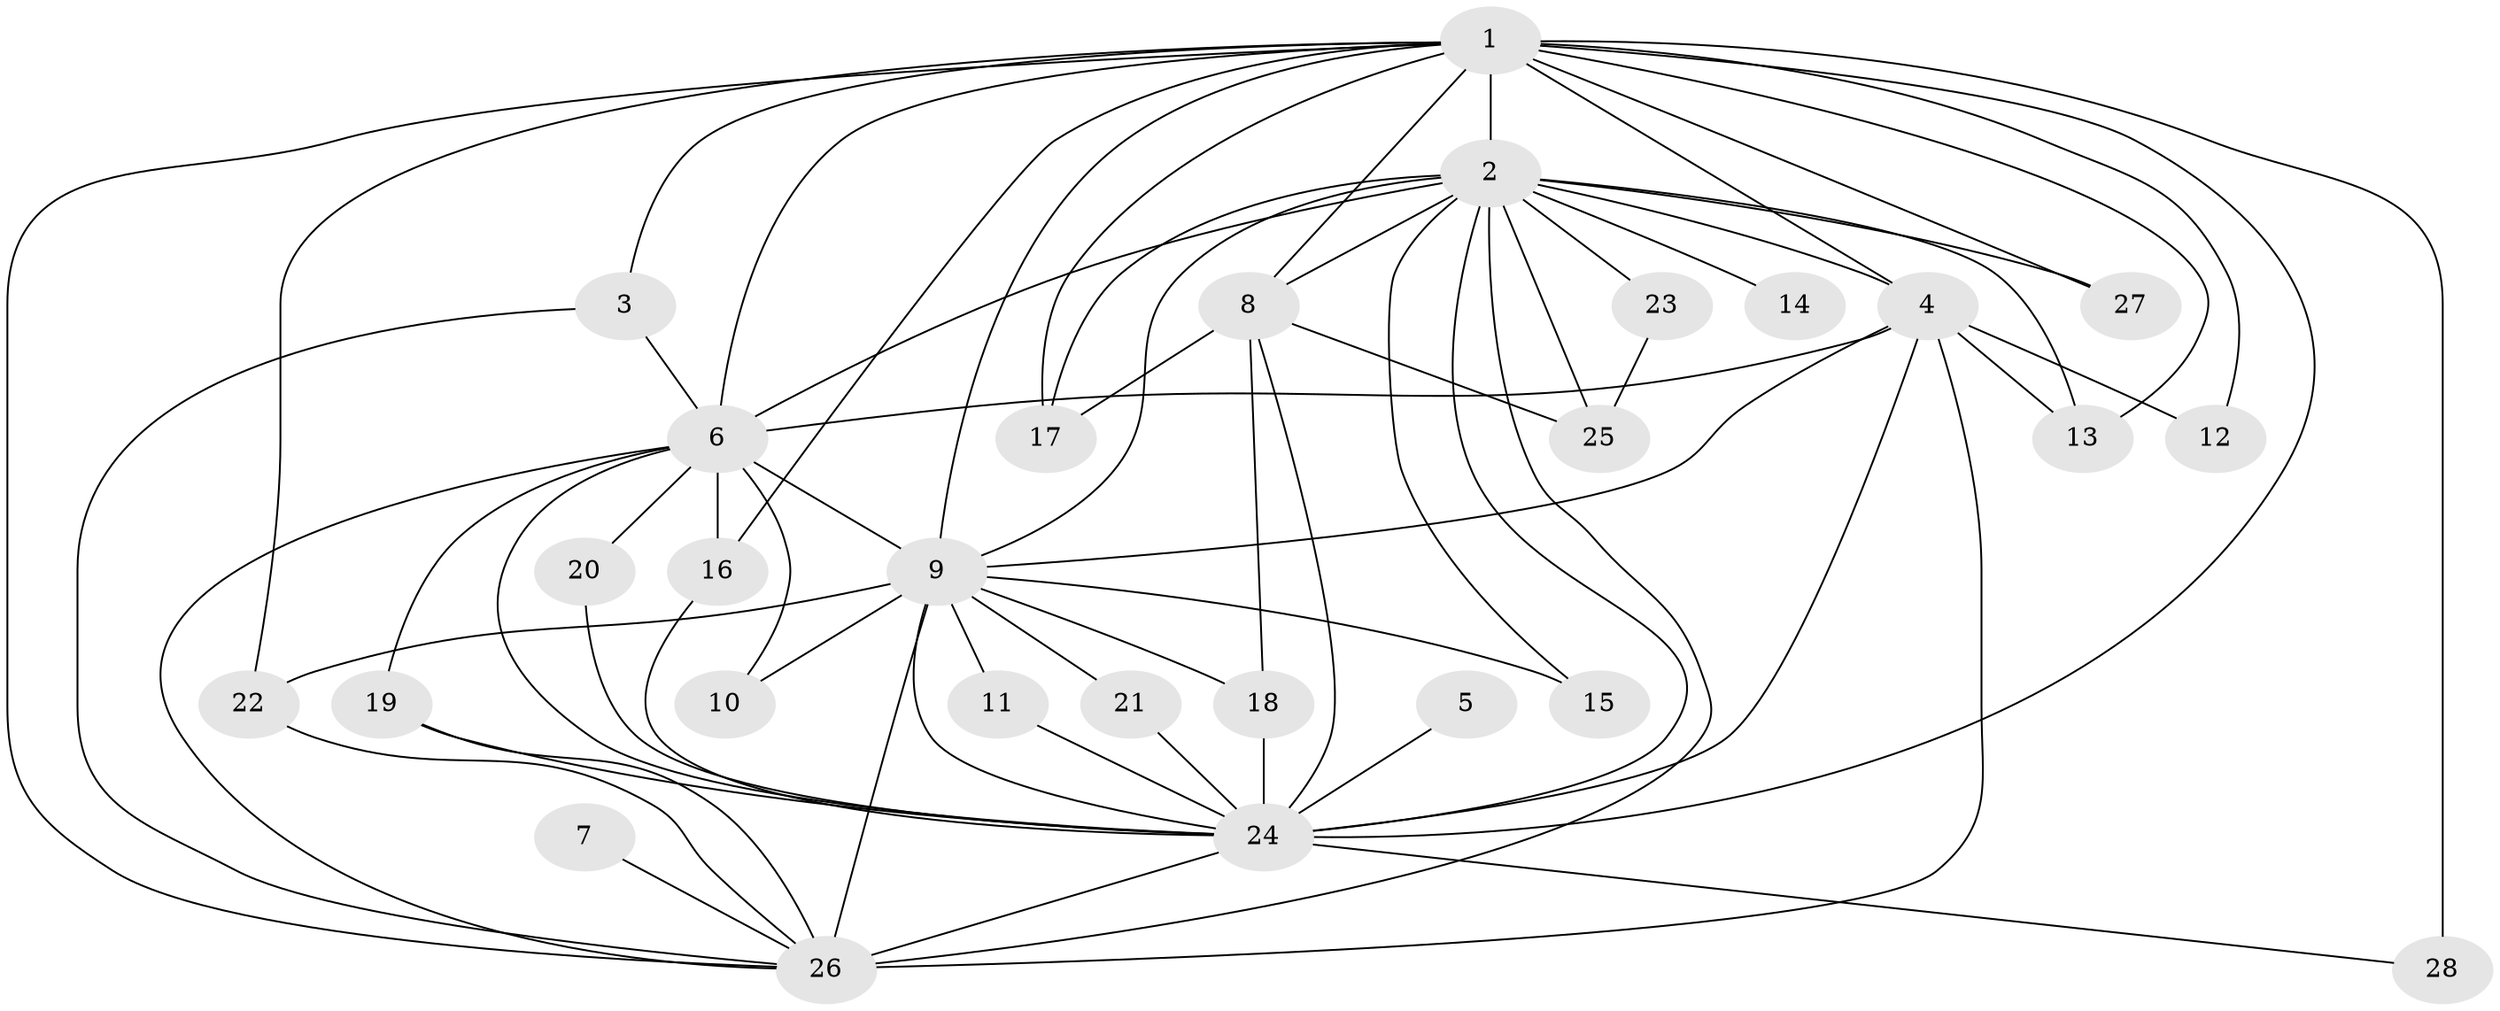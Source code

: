 // original degree distribution, {13: 0.01818181818181818, 16: 0.07272727272727272, 14: 0.01818181818181818, 15: 0.01818181818181818, 18: 0.05454545454545454, 3: 0.2727272727272727, 2: 0.509090909090909, 5: 0.01818181818181818, 4: 0.01818181818181818}
// Generated by graph-tools (version 1.1) at 2025/01/03/09/25 03:01:23]
// undirected, 28 vertices, 68 edges
graph export_dot {
graph [start="1"]
  node [color=gray90,style=filled];
  1;
  2;
  3;
  4;
  5;
  6;
  7;
  8;
  9;
  10;
  11;
  12;
  13;
  14;
  15;
  16;
  17;
  18;
  19;
  20;
  21;
  22;
  23;
  24;
  25;
  26;
  27;
  28;
  1 -- 2 [weight=4.0];
  1 -- 3 [weight=1.0];
  1 -- 4 [weight=2.0];
  1 -- 6 [weight=2.0];
  1 -- 8 [weight=1.0];
  1 -- 9 [weight=3.0];
  1 -- 12 [weight=1.0];
  1 -- 13 [weight=1.0];
  1 -- 16 [weight=1.0];
  1 -- 17 [weight=1.0];
  1 -- 22 [weight=1.0];
  1 -- 24 [weight=4.0];
  1 -- 26 [weight=2.0];
  1 -- 27 [weight=2.0];
  1 -- 28 [weight=2.0];
  2 -- 4 [weight=2.0];
  2 -- 6 [weight=2.0];
  2 -- 8 [weight=1.0];
  2 -- 9 [weight=2.0];
  2 -- 13 [weight=1.0];
  2 -- 14 [weight=2.0];
  2 -- 15 [weight=1.0];
  2 -- 17 [weight=1.0];
  2 -- 23 [weight=2.0];
  2 -- 24 [weight=4.0];
  2 -- 25 [weight=2.0];
  2 -- 26 [weight=3.0];
  2 -- 27 [weight=1.0];
  3 -- 6 [weight=1.0];
  3 -- 26 [weight=1.0];
  4 -- 6 [weight=1.0];
  4 -- 9 [weight=1.0];
  4 -- 12 [weight=2.0];
  4 -- 13 [weight=1.0];
  4 -- 24 [weight=3.0];
  4 -- 26 [weight=1.0];
  5 -- 24 [weight=1.0];
  6 -- 9 [weight=1.0];
  6 -- 10 [weight=1.0];
  6 -- 16 [weight=1.0];
  6 -- 19 [weight=1.0];
  6 -- 20 [weight=1.0];
  6 -- 24 [weight=3.0];
  6 -- 26 [weight=1.0];
  7 -- 26 [weight=1.0];
  8 -- 17 [weight=1.0];
  8 -- 18 [weight=1.0];
  8 -- 24 [weight=1.0];
  8 -- 25 [weight=1.0];
  9 -- 10 [weight=1.0];
  9 -- 11 [weight=1.0];
  9 -- 15 [weight=2.0];
  9 -- 18 [weight=1.0];
  9 -- 21 [weight=1.0];
  9 -- 22 [weight=1.0];
  9 -- 24 [weight=3.0];
  9 -- 26 [weight=1.0];
  11 -- 24 [weight=1.0];
  16 -- 24 [weight=1.0];
  18 -- 24 [weight=1.0];
  19 -- 24 [weight=1.0];
  19 -- 26 [weight=1.0];
  20 -- 24 [weight=1.0];
  21 -- 24 [weight=1.0];
  22 -- 26 [weight=1.0];
  23 -- 25 [weight=1.0];
  24 -- 26 [weight=3.0];
  24 -- 28 [weight=1.0];
}
